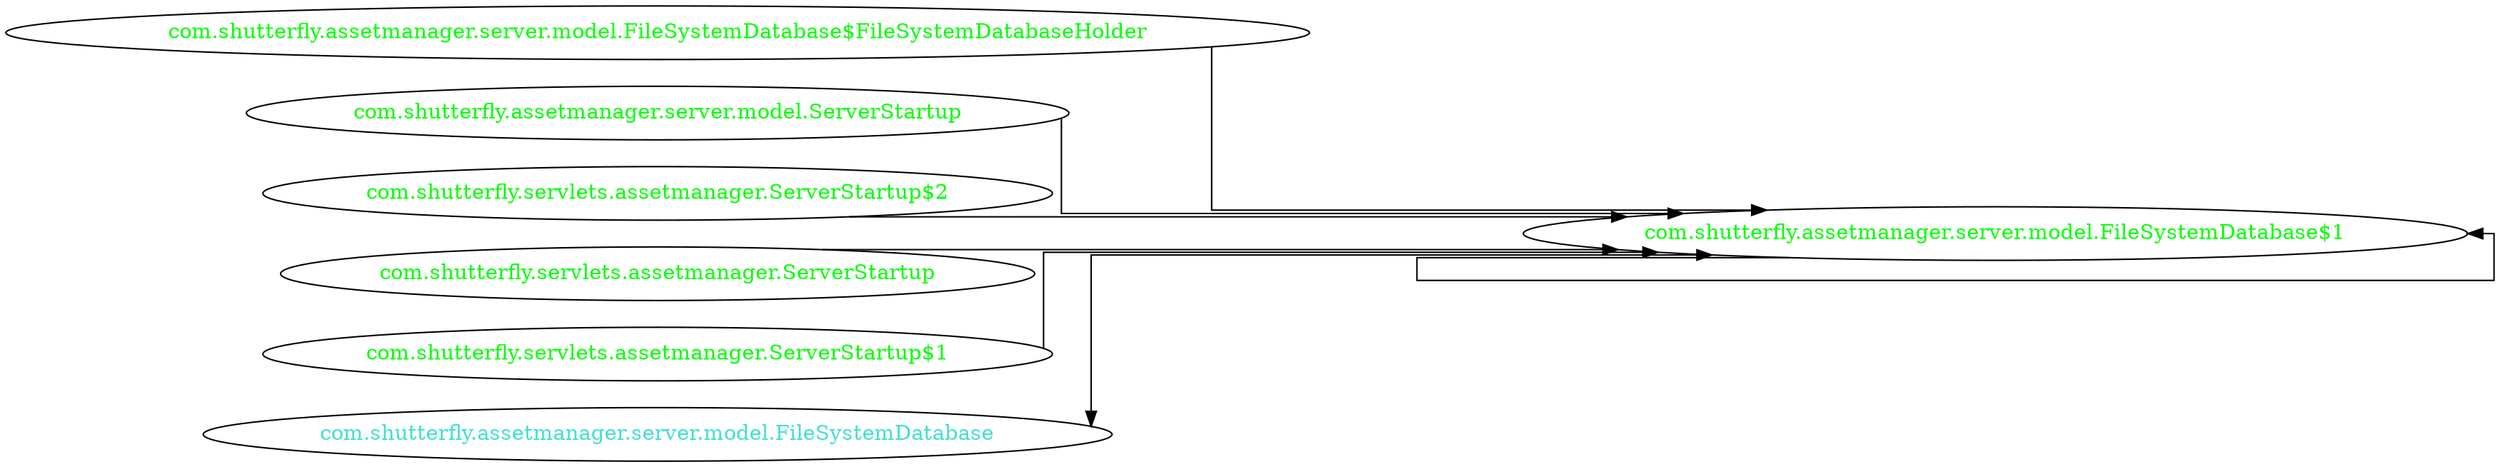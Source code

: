 digraph dependencyGraph {
 concentrate=true;
 ranksep="2.0";
 rankdir="LR"; 
 splines="ortho";
"com.shutterfly.assetmanager.server.model.FileSystemDatabase$1" [fontcolor="red"];
"com.shutterfly.assetmanager.server.model.FileSystemDatabase$FileSystemDatabaseHolder" [ fontcolor="green" ];
"com.shutterfly.assetmanager.server.model.FileSystemDatabase$FileSystemDatabaseHolder"->"com.shutterfly.assetmanager.server.model.FileSystemDatabase$1";
"com.shutterfly.assetmanager.server.model.FileSystemDatabase$1" [ fontcolor="green" ];
"com.shutterfly.assetmanager.server.model.FileSystemDatabase$1"->"com.shutterfly.assetmanager.server.model.FileSystemDatabase$1";
"com.shutterfly.assetmanager.server.model.ServerStartup" [ fontcolor="green" ];
"com.shutterfly.assetmanager.server.model.ServerStartup"->"com.shutterfly.assetmanager.server.model.FileSystemDatabase$1";
"com.shutterfly.servlets.assetmanager.ServerStartup$2" [ fontcolor="green" ];
"com.shutterfly.servlets.assetmanager.ServerStartup$2"->"com.shutterfly.assetmanager.server.model.FileSystemDatabase$1";
"com.shutterfly.servlets.assetmanager.ServerStartup" [ fontcolor="green" ];
"com.shutterfly.servlets.assetmanager.ServerStartup"->"com.shutterfly.assetmanager.server.model.FileSystemDatabase$1";
"com.shutterfly.servlets.assetmanager.ServerStartup$1" [ fontcolor="green" ];
"com.shutterfly.servlets.assetmanager.ServerStartup$1"->"com.shutterfly.assetmanager.server.model.FileSystemDatabase$1";
"com.shutterfly.assetmanager.server.model.FileSystemDatabase" [ fontcolor="turquoise" ];
"com.shutterfly.assetmanager.server.model.FileSystemDatabase"->"com.shutterfly.assetmanager.server.model.FileSystemDatabase$1" [dir=both];
}